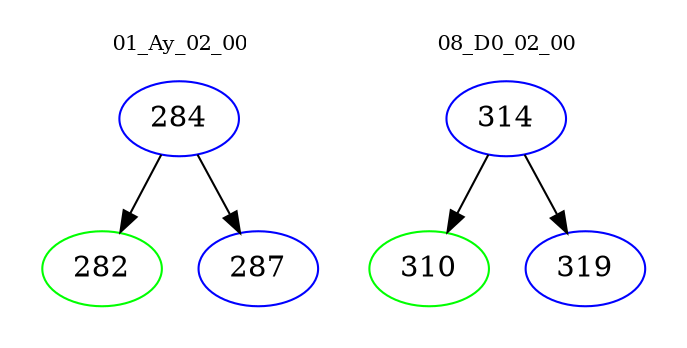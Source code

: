 digraph{
subgraph cluster_0 {
color = white
label = "01_Ay_02_00";
fontsize=10;
T0_284 [label="284", color="blue"]
T0_284 -> T0_282 [color="black"]
T0_282 [label="282", color="green"]
T0_284 -> T0_287 [color="black"]
T0_287 [label="287", color="blue"]
}
subgraph cluster_1 {
color = white
label = "08_D0_02_00";
fontsize=10;
T1_314 [label="314", color="blue"]
T1_314 -> T1_310 [color="black"]
T1_310 [label="310", color="green"]
T1_314 -> T1_319 [color="black"]
T1_319 [label="319", color="blue"]
}
}
